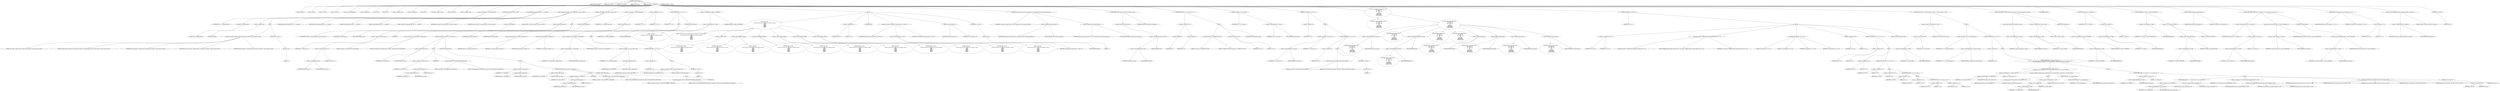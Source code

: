 digraph hostapd_notif_assoc {  
"1000115" [label = "(METHOD,hostapd_notif_assoc)" ]
"1000116" [label = "(PARAM,hostapd_data *hapd)" ]
"1000117" [label = "(PARAM,const u8 *addr)" ]
"1000118" [label = "(PARAM,const u8 *req_ies)" ]
"1000119" [label = "(PARAM,size_t req_ies_len)" ]
"1000120" [label = "(PARAM,int reassoc)" ]
"1000121" [label = "(BLOCK,,)" ]
"1000122" [label = "(LOCAL,v9: const u8 *)" ]
"1000123" [label = "(LOCAL,v10: size_t)" ]
"1000124" [label = "(LOCAL,v11: sta_info *)" ]
"1000125" [label = "(LOCAL,v12: sta_info *)" ]
"1000126" [label = "(LOCAL,v13: wpa_state_machine *)" ]
"1000127" [label = "(LOCAL,v14: unsigned int)" ]
"1000128" [label = "(LOCAL,v15: int)" ]
"1000129" [label = "(LOCAL,v16: int)" ]
"1000130" [label = "(LOCAL,v18: unsigned __int16)" ]
"1000131" [label = "(LOCAL,v19: unsigned int)" ]
"1000132" [label = "(LOCAL,v20: u8 *)" ]
"1000133" [label = "(LOCAL,elems: ieee802_11_elems)" ]
"1000134" [label = "(LOCAL,buf: u8 [ 1064 ])" ]
"1000135" [label = "(LOCAL,v23: unsigned __int64)" ]
"1000136" [label = "(<operator>.assignment,v23 = __readfsqword(0x28u))" ]
"1000137" [label = "(IDENTIFIER,v23,v23 = __readfsqword(0x28u))" ]
"1000138" [label = "(__readfsqword,__readfsqword(0x28u))" ]
"1000139" [label = "(LITERAL,0x28u,__readfsqword(0x28u))" ]
"1000140" [label = "(CONTROL_STRUCTURE,if ( !addr ),if ( !addr ))" ]
"1000141" [label = "(<operator>.logicalNot,!addr)" ]
"1000142" [label = "(IDENTIFIER,addr,!addr)" ]
"1000143" [label = "(BLOCK,,)" ]
"1000144" [label = "(wpa_printf,wpa_printf(2, \"hostapd_notif_assoc: Skip event with no address\", req_ies, req_ies_len, reassoc))" ]
"1000145" [label = "(LITERAL,2,wpa_printf(2, \"hostapd_notif_assoc: Skip event with no address\", req_ies, req_ies_len, reassoc))" ]
"1000146" [label = "(LITERAL,\"hostapd_notif_assoc: Skip event with no address\",wpa_printf(2, \"hostapd_notif_assoc: Skip event with no address\", req_ies, req_ies_len, reassoc))" ]
"1000147" [label = "(IDENTIFIER,req_ies,wpa_printf(2, \"hostapd_notif_assoc: Skip event with no address\", req_ies, req_ies_len, reassoc))" ]
"1000148" [label = "(IDENTIFIER,req_ies_len,wpa_printf(2, \"hostapd_notif_assoc: Skip event with no address\", req_ies, req_ies_len, reassoc))" ]
"1000149" [label = "(IDENTIFIER,reassoc,wpa_printf(2, \"hostapd_notif_assoc: Skip event with no address\", req_ies, req_ies_len, reassoc))" ]
"1000150" [label = "(RETURN,return -1;,return -1;)" ]
"1000151" [label = "(<operator>.minus,-1)" ]
"1000152" [label = "(LITERAL,1,-1)" ]
"1000153" [label = "(hostapd_logger,hostapd_logger(hapd, addr, 1u, 2, \"associated\"))" ]
"1000154" [label = "(IDENTIFIER,hapd,hostapd_logger(hapd, addr, 1u, 2, \"associated\"))" ]
"1000155" [label = "(IDENTIFIER,addr,hostapd_logger(hapd, addr, 1u, 2, \"associated\"))" ]
"1000156" [label = "(LITERAL,1u,hostapd_logger(hapd, addr, 1u, 2, \"associated\"))" ]
"1000157" [label = "(LITERAL,2,hostapd_logger(hapd, addr, 1u, 2, \"associated\"))" ]
"1000158" [label = "(LITERAL,\"associated\",hostapd_logger(hapd, addr, 1u, 2, \"associated\"))" ]
"1000159" [label = "(ieee802_11_parse_elems,ieee802_11_parse_elems(req_ies, req_ies_len, &elems, 0))" ]
"1000160" [label = "(IDENTIFIER,req_ies,ieee802_11_parse_elems(req_ies, req_ies_len, &elems, 0))" ]
"1000161" [label = "(IDENTIFIER,req_ies_len,ieee802_11_parse_elems(req_ies, req_ies_len, &elems, 0))" ]
"1000162" [label = "(<operator>.addressOf,&elems)" ]
"1000163" [label = "(IDENTIFIER,elems,ieee802_11_parse_elems(req_ies, req_ies_len, &elems, 0))" ]
"1000164" [label = "(LITERAL,0,ieee802_11_parse_elems(req_ies, req_ies_len, &elems, 0))" ]
"1000165" [label = "(CONTROL_STRUCTURE,if ( elems.wps_ie ),if ( elems.wps_ie ))" ]
"1000166" [label = "(<operator>.fieldAccess,elems.wps_ie)" ]
"1000167" [label = "(IDENTIFIER,elems,if ( elems.wps_ie ))" ]
"1000168" [label = "(FIELD_IDENTIFIER,wps_ie,wps_ie)" ]
"1000169" [label = "(BLOCK,,)" ]
"1000170" [label = "(<operator>.assignment,v9 = elems.wps_ie - 2)" ]
"1000171" [label = "(IDENTIFIER,v9,v9 = elems.wps_ie - 2)" ]
"1000172" [label = "(<operator>.subtraction,elems.wps_ie - 2)" ]
"1000173" [label = "(<operator>.fieldAccess,elems.wps_ie)" ]
"1000174" [label = "(IDENTIFIER,elems,elems.wps_ie - 2)" ]
"1000175" [label = "(FIELD_IDENTIFIER,wps_ie,wps_ie)" ]
"1000176" [label = "(LITERAL,2,elems.wps_ie - 2)" ]
"1000177" [label = "(IDENTIFIER,L,)" ]
"1000178" [label = "(wpa_printf,wpa_printf(2, \"STA included WPS IE in (Re)AssocReq\"))" ]
"1000179" [label = "(LITERAL,2,wpa_printf(2, \"STA included WPS IE in (Re)AssocReq\"))" ]
"1000180" [label = "(LITERAL,\"STA included WPS IE in (Re)AssocReq\",wpa_printf(2, \"STA included WPS IE in (Re)AssocReq\"))" ]
"1000181" [label = "(CONTROL_STRUCTURE,else,else)" ]
"1000182" [label = "(CONTROL_STRUCTURE,if ( elems.rsn_ie ),if ( elems.rsn_ie ))" ]
"1000183" [label = "(<operator>.fieldAccess,elems.rsn_ie)" ]
"1000184" [label = "(IDENTIFIER,elems,if ( elems.rsn_ie ))" ]
"1000185" [label = "(FIELD_IDENTIFIER,rsn_ie,rsn_ie)" ]
"1000186" [label = "(BLOCK,,)" ]
"1000187" [label = "(<operator>.assignment,v9 = elems.rsn_ie - 2)" ]
"1000188" [label = "(IDENTIFIER,v9,v9 = elems.rsn_ie - 2)" ]
"1000189" [label = "(<operator>.subtraction,elems.rsn_ie - 2)" ]
"1000190" [label = "(<operator>.fieldAccess,elems.rsn_ie)" ]
"1000191" [label = "(IDENTIFIER,elems,elems.rsn_ie - 2)" ]
"1000192" [label = "(FIELD_IDENTIFIER,rsn_ie,rsn_ie)" ]
"1000193" [label = "(LITERAL,2,elems.rsn_ie - 2)" ]
"1000194" [label = "(IDENTIFIER,L,)" ]
"1000195" [label = "(wpa_printf,wpa_printf(2, \"STA included RSN IE in (Re)AssocReq\"))" ]
"1000196" [label = "(LITERAL,2,wpa_printf(2, \"STA included RSN IE in (Re)AssocReq\"))" ]
"1000197" [label = "(LITERAL,\"STA included RSN IE in (Re)AssocReq\",wpa_printf(2, \"STA included RSN IE in (Re)AssocReq\"))" ]
"1000198" [label = "(CONTROL_STRUCTURE,else,else)" ]
"1000199" [label = "(BLOCK,,)" ]
"1000200" [label = "(<operator>.assignment,v9 = elems.wpa_ie)" ]
"1000201" [label = "(IDENTIFIER,v9,v9 = elems.wpa_ie)" ]
"1000202" [label = "(<operator>.fieldAccess,elems.wpa_ie)" ]
"1000203" [label = "(IDENTIFIER,elems,v9 = elems.wpa_ie)" ]
"1000204" [label = "(FIELD_IDENTIFIER,wpa_ie,wpa_ie)" ]
"1000205" [label = "(CONTROL_STRUCTURE,if ( elems.wpa_ie ),if ( elems.wpa_ie ))" ]
"1000206" [label = "(<operator>.fieldAccess,elems.wpa_ie)" ]
"1000207" [label = "(IDENTIFIER,elems,if ( elems.wpa_ie ))" ]
"1000208" [label = "(FIELD_IDENTIFIER,wpa_ie,wpa_ie)" ]
"1000209" [label = "(BLOCK,,)" ]
"1000210" [label = "(<operator>.assignment,v9 = elems.wpa_ie - 2)" ]
"1000211" [label = "(IDENTIFIER,v9,v9 = elems.wpa_ie - 2)" ]
"1000212" [label = "(<operator>.subtraction,elems.wpa_ie - 2)" ]
"1000213" [label = "(<operator>.fieldAccess,elems.wpa_ie)" ]
"1000214" [label = "(IDENTIFIER,elems,elems.wpa_ie - 2)" ]
"1000215" [label = "(FIELD_IDENTIFIER,wpa_ie,wpa_ie)" ]
"1000216" [label = "(LITERAL,2,elems.wpa_ie - 2)" ]
"1000217" [label = "(IDENTIFIER,L,)" ]
"1000218" [label = "(wpa_printf,wpa_printf(2, \"STA included WPA IE in (Re)AssocReq\"))" ]
"1000219" [label = "(LITERAL,2,wpa_printf(2, \"STA included WPA IE in (Re)AssocReq\"))" ]
"1000220" [label = "(LITERAL,\"STA included WPA IE in (Re)AssocReq\",wpa_printf(2, \"STA included WPA IE in (Re)AssocReq\"))" ]
"1000221" [label = "(CONTROL_STRUCTURE,else,else)" ]
"1000222" [label = "(BLOCK,,)" ]
"1000223" [label = "(wpa_printf,wpa_printf(2, \"STA did not include WPS/RSN/WPA IE in (Re)AssocReq\"))" ]
"1000224" [label = "(LITERAL,2,wpa_printf(2, \"STA did not include WPS/RSN/WPA IE in (Re)AssocReq\"))" ]
"1000225" [label = "(LITERAL,\"STA did not include WPS/RSN/WPA IE in (Re)AssocReq\",wpa_printf(2, \"STA did not include WPS/RSN/WPA IE in (Re)AssocReq\"))" ]
"1000226" [label = "(IDENTIFIER,L,)" ]
"1000227" [label = "(<operator>.assignment,v11 = ap_get_sta(hapd, addr))" ]
"1000228" [label = "(IDENTIFIER,v11,v11 = ap_get_sta(hapd, addr))" ]
"1000229" [label = "(ap_get_sta,ap_get_sta(hapd, addr))" ]
"1000230" [label = "(IDENTIFIER,hapd,ap_get_sta(hapd, addr))" ]
"1000231" [label = "(IDENTIFIER,addr,ap_get_sta(hapd, addr))" ]
"1000232" [label = "(<operator>.assignment,v12 = v11)" ]
"1000233" [label = "(IDENTIFIER,v12,v12 = v11)" ]
"1000234" [label = "(IDENTIFIER,v11,v12 = v11)" ]
"1000235" [label = "(CONTROL_STRUCTURE,if ( v11 ),if ( v11 ))" ]
"1000236" [label = "(IDENTIFIER,v11,if ( v11 ))" ]
"1000237" [label = "(BLOCK,,)" ]
"1000238" [label = "(ap_sta_no_session_timeout,ap_sta_no_session_timeout(hapd, v11))" ]
"1000239" [label = "(IDENTIFIER,hapd,ap_sta_no_session_timeout(hapd, v11))" ]
"1000240" [label = "(IDENTIFIER,v11,ap_sta_no_session_timeout(hapd, v11))" ]
"1000241" [label = "(accounting_sta_stop,accounting_sta_stop(hapd, v12))" ]
"1000242" [label = "(IDENTIFIER,hapd,accounting_sta_stop(hapd, v12))" ]
"1000243" [label = "(IDENTIFIER,v12,accounting_sta_stop(hapd, v12))" ]
"1000244" [label = "(<operator>.assignment,v12->timeout_next = STA_NULLFUNC)" ]
"1000245" [label = "(<operator>.indirectFieldAccess,v12->timeout_next)" ]
"1000246" [label = "(IDENTIFIER,v12,v12->timeout_next = STA_NULLFUNC)" ]
"1000247" [label = "(FIELD_IDENTIFIER,timeout_next,timeout_next)" ]
"1000248" [label = "(IDENTIFIER,STA_NULLFUNC,v12->timeout_next = STA_NULLFUNC)" ]
"1000249" [label = "(CONTROL_STRUCTURE,else,else)" ]
"1000250" [label = "(BLOCK,,)" ]
"1000251" [label = "(<operator>.assignment,v12 = ap_sta_add(hapd, addr))" ]
"1000252" [label = "(IDENTIFIER,v12,v12 = ap_sta_add(hapd, addr))" ]
"1000253" [label = "(ap_sta_add,ap_sta_add(hapd, addr))" ]
"1000254" [label = "(IDENTIFIER,hapd,ap_sta_add(hapd, addr))" ]
"1000255" [label = "(IDENTIFIER,addr,ap_sta_add(hapd, addr))" ]
"1000256" [label = "(CONTROL_STRUCTURE,if ( !v12 ),if ( !v12 ))" ]
"1000257" [label = "(<operator>.logicalNot,!v12)" ]
"1000258" [label = "(IDENTIFIER,v12,!v12)" ]
"1000259" [label = "(BLOCK,,)" ]
"1000260" [label = "(hostapd_drv_sta_disassoc,hostapd_drv_sta_disassoc(hapd, addr, 5))" ]
"1000261" [label = "(IDENTIFIER,hapd,hostapd_drv_sta_disassoc(hapd, addr, 5))" ]
"1000262" [label = "(IDENTIFIER,addr,hostapd_drv_sta_disassoc(hapd, addr, 5))" ]
"1000263" [label = "(LITERAL,5,hostapd_drv_sta_disassoc(hapd, addr, 5))" ]
"1000264" [label = "(RETURN,return -1;,return -1;)" ]
"1000265" [label = "(<operator>.minus,-1)" ]
"1000266" [label = "(LITERAL,1,-1)" ]
"1000267" [label = "(<operators>.assignmentAnd,v12->flags &= 0xFFFECFFF)" ]
"1000268" [label = "(<operator>.indirectFieldAccess,v12->flags)" ]
"1000269" [label = "(IDENTIFIER,v12,v12->flags &= 0xFFFECFFF)" ]
"1000270" [label = "(FIELD_IDENTIFIER,flags,flags)" ]
"1000271" [label = "(LITERAL,0xFFFECFFF,v12->flags &= 0xFFFECFFF)" ]
"1000272" [label = "(BLOCK,,)" ]
"1000273" [label = "(wpa_printf,wpa_printf(\n      3,\n      \"STA %02x:%02x:%02x:%02x:%02x:%02x not allowed to connect\",\n      *addr,\n      addr[1],\n      addr[2],\n      addr[3],\n      addr[4],\n      addr[5]))" ]
"1000274" [label = "(LITERAL,3,wpa_printf(\n      3,\n      \"STA %02x:%02x:%02x:%02x:%02x:%02x not allowed to connect\",\n      *addr,\n      addr[1],\n      addr[2],\n      addr[3],\n      addr[4],\n      addr[5]))" ]
"1000275" [label = "(LITERAL,\"STA %02x:%02x:%02x:%02x:%02x:%02x not allowed to connect\",wpa_printf(\n      3,\n      \"STA %02x:%02x:%02x:%02x:%02x:%02x not allowed to connect\",\n      *addr,\n      addr[1],\n      addr[2],\n      addr[3],\n      addr[4],\n      addr[5]))" ]
"1000276" [label = "(<operator>.indirection,*addr)" ]
"1000277" [label = "(IDENTIFIER,addr,wpa_printf(\n      3,\n      \"STA %02x:%02x:%02x:%02x:%02x:%02x not allowed to connect\",\n      *addr,\n      addr[1],\n      addr[2],\n      addr[3],\n      addr[4],\n      addr[5]))" ]
"1000278" [label = "(<operator>.indirectIndexAccess,addr[1])" ]
"1000279" [label = "(IDENTIFIER,addr,wpa_printf(\n      3,\n      \"STA %02x:%02x:%02x:%02x:%02x:%02x not allowed to connect\",\n      *addr,\n      addr[1],\n      addr[2],\n      addr[3],\n      addr[4],\n      addr[5]))" ]
"1000280" [label = "(LITERAL,1,wpa_printf(\n      3,\n      \"STA %02x:%02x:%02x:%02x:%02x:%02x not allowed to connect\",\n      *addr,\n      addr[1],\n      addr[2],\n      addr[3],\n      addr[4],\n      addr[5]))" ]
"1000281" [label = "(<operator>.indirectIndexAccess,addr[2])" ]
"1000282" [label = "(IDENTIFIER,addr,wpa_printf(\n      3,\n      \"STA %02x:%02x:%02x:%02x:%02x:%02x not allowed to connect\",\n      *addr,\n      addr[1],\n      addr[2],\n      addr[3],\n      addr[4],\n      addr[5]))" ]
"1000283" [label = "(LITERAL,2,wpa_printf(\n      3,\n      \"STA %02x:%02x:%02x:%02x:%02x:%02x not allowed to connect\",\n      *addr,\n      addr[1],\n      addr[2],\n      addr[3],\n      addr[4],\n      addr[5]))" ]
"1000284" [label = "(<operator>.indirectIndexAccess,addr[3])" ]
"1000285" [label = "(IDENTIFIER,addr,wpa_printf(\n      3,\n      \"STA %02x:%02x:%02x:%02x:%02x:%02x not allowed to connect\",\n      *addr,\n      addr[1],\n      addr[2],\n      addr[3],\n      addr[4],\n      addr[5]))" ]
"1000286" [label = "(LITERAL,3,wpa_printf(\n      3,\n      \"STA %02x:%02x:%02x:%02x:%02x:%02x not allowed to connect\",\n      *addr,\n      addr[1],\n      addr[2],\n      addr[3],\n      addr[4],\n      addr[5]))" ]
"1000287" [label = "(<operator>.indirectIndexAccess,addr[4])" ]
"1000288" [label = "(IDENTIFIER,addr,wpa_printf(\n      3,\n      \"STA %02x:%02x:%02x:%02x:%02x:%02x not allowed to connect\",\n      *addr,\n      addr[1],\n      addr[2],\n      addr[3],\n      addr[4],\n      addr[5]))" ]
"1000289" [label = "(LITERAL,4,wpa_printf(\n      3,\n      \"STA %02x:%02x:%02x:%02x:%02x:%02x not allowed to connect\",\n      *addr,\n      addr[1],\n      addr[2],\n      addr[3],\n      addr[4],\n      addr[5]))" ]
"1000290" [label = "(<operator>.indirectIndexAccess,addr[5])" ]
"1000291" [label = "(IDENTIFIER,addr,wpa_printf(\n      3,\n      \"STA %02x:%02x:%02x:%02x:%02x:%02x not allowed to connect\",\n      *addr,\n      addr[1],\n      addr[2],\n      addr[3],\n      addr[4],\n      addr[5]))" ]
"1000292" [label = "(LITERAL,5,wpa_printf(\n      3,\n      \"STA %02x:%02x:%02x:%02x:%02x:%02x not allowed to connect\",\n      *addr,\n      addr[1],\n      addr[2],\n      addr[3],\n      addr[4],\n      addr[5]))" ]
"1000293" [label = "(<operator>.assignment,v18 = 1)" ]
"1000294" [label = "(IDENTIFIER,v18,v18 = 1)" ]
"1000295" [label = "(LITERAL,1,v18 = 1)" ]
"1000296" [label = "(JUMP_TARGET,fail)" ]
"1000297" [label = "(hostapd_drv_sta_disassoc,hostapd_drv_sta_disassoc(hapd, v12->addr, v18))" ]
"1000298" [label = "(IDENTIFIER,hapd,hostapd_drv_sta_disassoc(hapd, v12->addr, v18))" ]
"1000299" [label = "(<operator>.indirectFieldAccess,v12->addr)" ]
"1000300" [label = "(IDENTIFIER,v12,hostapd_drv_sta_disassoc(hapd, v12->addr, v18))" ]
"1000301" [label = "(FIELD_IDENTIFIER,addr,addr)" ]
"1000302" [label = "(IDENTIFIER,v18,hostapd_drv_sta_disassoc(hapd, v12->addr, v18))" ]
"1000303" [label = "(ap_free_sta,ap_free_sta(hapd, v12))" ]
"1000304" [label = "(IDENTIFIER,hapd,ap_free_sta(hapd, v12))" ]
"1000305" [label = "(IDENTIFIER,v12,ap_free_sta(hapd, v12))" ]
"1000306" [label = "(RETURN,return -1;,return -1;)" ]
"1000307" [label = "(<operator>.minus,-1)" ]
"1000308" [label = "(LITERAL,1,-1)" ]
"1000309" [label = "(ap_copy_sta_supp_op_classes,ap_copy_sta_supp_op_classes(v12, elems.supp_op_classes, elems.supp_op_classes_len))" ]
"1000310" [label = "(IDENTIFIER,v12,ap_copy_sta_supp_op_classes(v12, elems.supp_op_classes, elems.supp_op_classes_len))" ]
"1000311" [label = "(<operator>.fieldAccess,elems.supp_op_classes)" ]
"1000312" [label = "(IDENTIFIER,elems,ap_copy_sta_supp_op_classes(v12, elems.supp_op_classes, elems.supp_op_classes_len))" ]
"1000313" [label = "(FIELD_IDENTIFIER,supp_op_classes,supp_op_classes)" ]
"1000314" [label = "(<operator>.fieldAccess,elems.supp_op_classes_len)" ]
"1000315" [label = "(IDENTIFIER,elems,ap_copy_sta_supp_op_classes(v12, elems.supp_op_classes, elems.supp_op_classes_len))" ]
"1000316" [label = "(FIELD_IDENTIFIER,supp_op_classes_len,supp_op_classes_len)" ]
"1000317" [label = "(CONTROL_STRUCTURE,if ( !hapd->conf->wpa ),if ( !hapd->conf->wpa ))" ]
"1000318" [label = "(<operator>.logicalNot,!hapd->conf->wpa)" ]
"1000319" [label = "(<operator>.indirectFieldAccess,hapd->conf->wpa)" ]
"1000320" [label = "(<operator>.indirectFieldAccess,hapd->conf)" ]
"1000321" [label = "(IDENTIFIER,hapd,!hapd->conf->wpa)" ]
"1000322" [label = "(FIELD_IDENTIFIER,conf,conf)" ]
"1000323" [label = "(FIELD_IDENTIFIER,wpa,wpa)" ]
"1000324" [label = "(CONTROL_STRUCTURE,goto LABEL_16;,goto LABEL_16;)" ]
"1000325" [label = "(CONTROL_STRUCTURE,if ( !v9 || !v10 ),if ( !v9 || !v10 ))" ]
"1000326" [label = "(<operator>.logicalOr,!v9 || !v10)" ]
"1000327" [label = "(<operator>.logicalNot,!v9)" ]
"1000328" [label = "(IDENTIFIER,v9,!v9)" ]
"1000329" [label = "(<operator>.logicalNot,!v10)" ]
"1000330" [label = "(IDENTIFIER,v10,!v10)" ]
"1000331" [label = "(BLOCK,,)" ]
"1000332" [label = "(wpa_printf,wpa_printf(2, \"No WPA/RSN IE from STA\"))" ]
"1000333" [label = "(LITERAL,2,wpa_printf(2, \"No WPA/RSN IE from STA\"))" ]
"1000334" [label = "(LITERAL,\"No WPA/RSN IE from STA\",wpa_printf(2, \"No WPA/RSN IE from STA\"))" ]
"1000335" [label = "(<operator>.assignment,v18 = 13)" ]
"1000336" [label = "(IDENTIFIER,v18,v18 = 13)" ]
"1000337" [label = "(LITERAL,13,v18 = 13)" ]
"1000338" [label = "(CONTROL_STRUCTURE,goto fail;,goto fail;)" ]
"1000339" [label = "(<operator>.assignment,v13 = v12->wpa_sm)" ]
"1000340" [label = "(IDENTIFIER,v13,v13 = v12->wpa_sm)" ]
"1000341" [label = "(<operator>.indirectFieldAccess,v12->wpa_sm)" ]
"1000342" [label = "(IDENTIFIER,v12,v13 = v12->wpa_sm)" ]
"1000343" [label = "(FIELD_IDENTIFIER,wpa_sm,wpa_sm)" ]
"1000344" [label = "(CONTROL_STRUCTURE,if ( !v13 ),if ( !v13 ))" ]
"1000345" [label = "(<operator>.logicalNot,!v13)" ]
"1000346" [label = "(IDENTIFIER,v13,!v13)" ]
"1000347" [label = "(BLOCK,,)" ]
"1000348" [label = "(<operator>.assignment,v12->wpa_sm = v13)" ]
"1000349" [label = "(<operator>.indirectFieldAccess,v12->wpa_sm)" ]
"1000350" [label = "(IDENTIFIER,v12,v12->wpa_sm = v13)" ]
"1000351" [label = "(FIELD_IDENTIFIER,wpa_sm,wpa_sm)" ]
"1000352" [label = "(IDENTIFIER,v13,v12->wpa_sm = v13)" ]
"1000353" [label = "(CONTROL_STRUCTURE,if ( !v13 ),if ( !v13 ))" ]
"1000354" [label = "(<operator>.logicalNot,!v13)" ]
"1000355" [label = "(IDENTIFIER,v13,!v13)" ]
"1000356" [label = "(BLOCK,,)" ]
"1000357" [label = "(wpa_printf,wpa_printf(5, \"Failed to initialize WPA state machine\"))" ]
"1000358" [label = "(LITERAL,5,wpa_printf(5, \"Failed to initialize WPA state machine\"))" ]
"1000359" [label = "(LITERAL,\"Failed to initialize WPA state machine\",wpa_printf(5, \"Failed to initialize WPA state machine\"))" ]
"1000360" [label = "(RETURN,return -1;,return -1;)" ]
"1000361" [label = "(<operator>.minus,-1)" ]
"1000362" [label = "(LITERAL,1,-1)" ]
"1000363" [label = "(<operator>.assignment,v14 = wpa_validate_wpa_ie(\n          hapd->wpa_auth,\n          v13,\n          hapd->iface->freq,\n          v9,\n          v10,\n          elems.mdie,\n          elems.mdie_len,\n          elems.owe_dh,\n          elems.owe_dh_len))" ]
"1000364" [label = "(IDENTIFIER,v14,v14 = wpa_validate_wpa_ie(\n          hapd->wpa_auth,\n          v13,\n          hapd->iface->freq,\n          v9,\n          v10,\n          elems.mdie,\n          elems.mdie_len,\n          elems.owe_dh,\n          elems.owe_dh_len))" ]
"1000365" [label = "(wpa_validate_wpa_ie,wpa_validate_wpa_ie(\n          hapd->wpa_auth,\n          v13,\n          hapd->iface->freq,\n          v9,\n          v10,\n          elems.mdie,\n          elems.mdie_len,\n          elems.owe_dh,\n          elems.owe_dh_len))" ]
"1000366" [label = "(<operator>.indirectFieldAccess,hapd->wpa_auth)" ]
"1000367" [label = "(IDENTIFIER,hapd,wpa_validate_wpa_ie(\n          hapd->wpa_auth,\n          v13,\n          hapd->iface->freq,\n          v9,\n          v10,\n          elems.mdie,\n          elems.mdie_len,\n          elems.owe_dh,\n          elems.owe_dh_len))" ]
"1000368" [label = "(FIELD_IDENTIFIER,wpa_auth,wpa_auth)" ]
"1000369" [label = "(IDENTIFIER,v13,wpa_validate_wpa_ie(\n          hapd->wpa_auth,\n          v13,\n          hapd->iface->freq,\n          v9,\n          v10,\n          elems.mdie,\n          elems.mdie_len,\n          elems.owe_dh,\n          elems.owe_dh_len))" ]
"1000370" [label = "(<operator>.indirectFieldAccess,hapd->iface->freq)" ]
"1000371" [label = "(<operator>.indirectFieldAccess,hapd->iface)" ]
"1000372" [label = "(IDENTIFIER,hapd,wpa_validate_wpa_ie(\n          hapd->wpa_auth,\n          v13,\n          hapd->iface->freq,\n          v9,\n          v10,\n          elems.mdie,\n          elems.mdie_len,\n          elems.owe_dh,\n          elems.owe_dh_len))" ]
"1000373" [label = "(FIELD_IDENTIFIER,iface,iface)" ]
"1000374" [label = "(FIELD_IDENTIFIER,freq,freq)" ]
"1000375" [label = "(IDENTIFIER,v9,wpa_validate_wpa_ie(\n          hapd->wpa_auth,\n          v13,\n          hapd->iface->freq,\n          v9,\n          v10,\n          elems.mdie,\n          elems.mdie_len,\n          elems.owe_dh,\n          elems.owe_dh_len))" ]
"1000376" [label = "(IDENTIFIER,v10,wpa_validate_wpa_ie(\n          hapd->wpa_auth,\n          v13,\n          hapd->iface->freq,\n          v9,\n          v10,\n          elems.mdie,\n          elems.mdie_len,\n          elems.owe_dh,\n          elems.owe_dh_len))" ]
"1000377" [label = "(<operator>.fieldAccess,elems.mdie)" ]
"1000378" [label = "(IDENTIFIER,elems,wpa_validate_wpa_ie(\n          hapd->wpa_auth,\n          v13,\n          hapd->iface->freq,\n          v9,\n          v10,\n          elems.mdie,\n          elems.mdie_len,\n          elems.owe_dh,\n          elems.owe_dh_len))" ]
"1000379" [label = "(FIELD_IDENTIFIER,mdie,mdie)" ]
"1000380" [label = "(<operator>.fieldAccess,elems.mdie_len)" ]
"1000381" [label = "(IDENTIFIER,elems,wpa_validate_wpa_ie(\n          hapd->wpa_auth,\n          v13,\n          hapd->iface->freq,\n          v9,\n          v10,\n          elems.mdie,\n          elems.mdie_len,\n          elems.owe_dh,\n          elems.owe_dh_len))" ]
"1000382" [label = "(FIELD_IDENTIFIER,mdie_len,mdie_len)" ]
"1000383" [label = "(<operator>.fieldAccess,elems.owe_dh)" ]
"1000384" [label = "(IDENTIFIER,elems,wpa_validate_wpa_ie(\n          hapd->wpa_auth,\n          v13,\n          hapd->iface->freq,\n          v9,\n          v10,\n          elems.mdie,\n          elems.mdie_len,\n          elems.owe_dh,\n          elems.owe_dh_len))" ]
"1000385" [label = "(FIELD_IDENTIFIER,owe_dh,owe_dh)" ]
"1000386" [label = "(<operator>.fieldAccess,elems.owe_dh_len)" ]
"1000387" [label = "(IDENTIFIER,elems,wpa_validate_wpa_ie(\n          hapd->wpa_auth,\n          v13,\n          hapd->iface->freq,\n          v9,\n          v10,\n          elems.mdie,\n          elems.mdie_len,\n          elems.owe_dh,\n          elems.owe_dh_len))" ]
"1000388" [label = "(FIELD_IDENTIFIER,owe_dh_len,owe_dh_len)" ]
"1000389" [label = "(CONTROL_STRUCTURE,if ( v14 ),if ( v14 ))" ]
"1000390" [label = "(IDENTIFIER,v14,if ( v14 ))" ]
"1000391" [label = "(BLOCK,,)" ]
"1000392" [label = "(<operator>.assignment,v19 = v14)" ]
"1000393" [label = "(IDENTIFIER,v19,v19 = v14)" ]
"1000394" [label = "(IDENTIFIER,v14,v19 = v14)" ]
"1000395" [label = "(wpa_printf,wpa_printf(2, \"WPA/RSN information element rejected? (res %u)\", v14))" ]
"1000396" [label = "(LITERAL,2,wpa_printf(2, \"WPA/RSN information element rejected? (res %u)\", v14))" ]
"1000397" [label = "(LITERAL,\"WPA/RSN information element rejected? (res %u)\",wpa_printf(2, \"WPA/RSN information element rejected? (res %u)\", v14))" ]
"1000398" [label = "(IDENTIFIER,v14,wpa_printf(2, \"WPA/RSN information element rejected? (res %u)\", v14))" ]
"1000399" [label = "(wpa_hexdump,wpa_hexdump(2, \"IE\", v9, v10))" ]
"1000400" [label = "(LITERAL,2,wpa_hexdump(2, \"IE\", v9, v10))" ]
"1000401" [label = "(LITERAL,\"IE\",wpa_hexdump(2, \"IE\", v9, v10))" ]
"1000402" [label = "(IDENTIFIER,v9,wpa_hexdump(2, \"IE\", v9, v10))" ]
"1000403" [label = "(IDENTIFIER,v10,wpa_hexdump(2, \"IE\", v9, v10))" ]
"1000404" [label = "(<operator>.assignment,v18 = 18)" ]
"1000405" [label = "(IDENTIFIER,v18,v18 = 18)" ]
"1000406" [label = "(LITERAL,18,v18 = 18)" ]
"1000407" [label = "(CONTROL_STRUCTURE,if ( v19 != 2 ),if ( v19 != 2 ))" ]
"1000408" [label = "(<operator>.notEquals,v19 != 2)" ]
"1000409" [label = "(IDENTIFIER,v19,v19 != 2)" ]
"1000410" [label = "(LITERAL,2,v19 != 2)" ]
"1000411" [label = "(BLOCK,,)" ]
"1000412" [label = "(<operator>.assignment,v18 = 19)" ]
"1000413" [label = "(IDENTIFIER,v18,v18 = 19)" ]
"1000414" [label = "(LITERAL,19,v18 = 19)" ]
"1000415" [label = "(CONTROL_STRUCTURE,if ( v19 != 3 ),if ( v19 != 3 ))" ]
"1000416" [label = "(<operator>.notEquals,v19 != 3)" ]
"1000417" [label = "(IDENTIFIER,v19,v19 != 3)" ]
"1000418" [label = "(LITERAL,3,v19 != 3)" ]
"1000419" [label = "(BLOCK,,)" ]
"1000420" [label = "(<operator>.assignment,v18 = 20)" ]
"1000421" [label = "(IDENTIFIER,v18,v18 = 20)" ]
"1000422" [label = "(LITERAL,20,v18 = 20)" ]
"1000423" [label = "(CONTROL_STRUCTURE,if ( v19 != 4 ),if ( v19 != 4 ))" ]
"1000424" [label = "(<operator>.notEquals,v19 != 4)" ]
"1000425" [label = "(IDENTIFIER,v19,v19 != 4)" ]
"1000426" [label = "(LITERAL,4,v19 != 4)" ]
"1000427" [label = "(BLOCK,,)" ]
"1000428" [label = "(<operator>.assignment,v18 = 24)" ]
"1000429" [label = "(IDENTIFIER,v18,v18 = 24)" ]
"1000430" [label = "(LITERAL,24,v18 = 24)" ]
"1000431" [label = "(CONTROL_STRUCTURE,if ( v19 != 8 ),if ( v19 != 8 ))" ]
"1000432" [label = "(<operator>.notEquals,v19 != 8)" ]
"1000433" [label = "(IDENTIFIER,v19,v19 != 8)" ]
"1000434" [label = "(LITERAL,8,v19 != 8)" ]
"1000435" [label = "(<operator>.assignment,v18 = 13)" ]
"1000436" [label = "(IDENTIFIER,v18,v18 = 13)" ]
"1000437" [label = "(LITERAL,13,v18 = 13)" ]
"1000438" [label = "(CONTROL_STRUCTURE,goto fail;,goto fail;)" ]
"1000439" [label = "(CONTROL_STRUCTURE,if ( (v12->flags & 0x402) == 1026 ),if ( (v12->flags & 0x402) == 1026 ))" ]
"1000440" [label = "(<operator>.equals,(v12->flags & 0x402) == 1026)" ]
"1000441" [label = "(<operator>.and,v12->flags & 0x402)" ]
"1000442" [label = "(<operator>.indirectFieldAccess,v12->flags)" ]
"1000443" [label = "(IDENTIFIER,v12,v12->flags & 0x402)" ]
"1000444" [label = "(FIELD_IDENTIFIER,flags,flags)" ]
"1000445" [label = "(LITERAL,0x402,v12->flags & 0x402)" ]
"1000446" [label = "(LITERAL,1026,(v12->flags & 0x402) == 1026)" ]
"1000447" [label = "(BLOCK,,)" ]
"1000448" [label = "(<operator>.assignment,v16 = v12->sa_query_timed_out)" ]
"1000449" [label = "(IDENTIFIER,v16,v16 = v12->sa_query_timed_out)" ]
"1000450" [label = "(<operator>.indirectFieldAccess,v12->sa_query_timed_out)" ]
"1000451" [label = "(IDENTIFIER,v12,v16 = v12->sa_query_timed_out)" ]
"1000452" [label = "(FIELD_IDENTIFIER,sa_query_timed_out,sa_query_timed_out)" ]
"1000453" [label = "(CONTROL_STRUCTURE,if ( !v16 ),if ( !v16 ))" ]
"1000454" [label = "(<operator>.logicalNot,!v16)" ]
"1000455" [label = "(IDENTIFIER,v16,!v16)" ]
"1000456" [label = "(BLOCK,,)" ]
"1000457" [label = "(CONTROL_STRUCTURE,if ( v12->sa_query_count <= 0\n        || (ap_check_sa_query_timeout(hapd, v12), (v12->flags & 0x402) == 1026) && !v12->sa_query_timed_out ),if ( v12->sa_query_count <= 0\n        || (ap_check_sa_query_timeout(hapd, v12), (v12->flags & 0x402) == 1026) && !v12->sa_query_timed_out ))" ]
"1000458" [label = "(<operator>.logicalOr,v12->sa_query_count <= 0\n        || (ap_check_sa_query_timeout(hapd, v12), (v12->flags & 0x402) == 1026) && !v12->sa_query_timed_out)" ]
"1000459" [label = "(<operator>.lessEqualsThan,v12->sa_query_count <= 0)" ]
"1000460" [label = "(<operator>.indirectFieldAccess,v12->sa_query_count)" ]
"1000461" [label = "(IDENTIFIER,v12,v12->sa_query_count <= 0)" ]
"1000462" [label = "(FIELD_IDENTIFIER,sa_query_count,sa_query_count)" ]
"1000463" [label = "(LITERAL,0,v12->sa_query_count <= 0)" ]
"1000464" [label = "(<operator>.logicalAnd,(ap_check_sa_query_timeout(hapd, v12), (v12->flags & 0x402) == 1026) && !v12->sa_query_timed_out)" ]
"1000465" [label = "(BLOCK,,)" ]
"1000466" [label = "(ap_check_sa_query_timeout,ap_check_sa_query_timeout(hapd, v12))" ]
"1000467" [label = "(IDENTIFIER,hapd,ap_check_sa_query_timeout(hapd, v12))" ]
"1000468" [label = "(IDENTIFIER,v12,ap_check_sa_query_timeout(hapd, v12))" ]
"1000469" [label = "(<operator>.equals,(v12->flags & 0x402) == 1026)" ]
"1000470" [label = "(<operator>.and,v12->flags & 0x402)" ]
"1000471" [label = "(<operator>.indirectFieldAccess,v12->flags)" ]
"1000472" [label = "(IDENTIFIER,v12,v12->flags & 0x402)" ]
"1000473" [label = "(FIELD_IDENTIFIER,flags,flags)" ]
"1000474" [label = "(LITERAL,0x402,v12->flags & 0x402)" ]
"1000475" [label = "(LITERAL,1026,(v12->flags & 0x402) == 1026)" ]
"1000476" [label = "(<operator>.logicalNot,!v12->sa_query_timed_out)" ]
"1000477" [label = "(<operator>.indirectFieldAccess,v12->sa_query_timed_out)" ]
"1000478" [label = "(IDENTIFIER,v12,!v12->sa_query_timed_out)" ]
"1000479" [label = "(FIELD_IDENTIFIER,sa_query_timed_out,sa_query_timed_out)" ]
"1000480" [label = "(BLOCK,,)" ]
"1000481" [label = "(CONTROL_STRUCTURE,if ( v12->auth_alg != 2 ),if ( v12->auth_alg != 2 ))" ]
"1000482" [label = "(<operator>.notEquals,v12->auth_alg != 2)" ]
"1000483" [label = "(<operator>.indirectFieldAccess,v12->auth_alg)" ]
"1000484" [label = "(IDENTIFIER,v12,v12->auth_alg != 2)" ]
"1000485" [label = "(FIELD_IDENTIFIER,auth_alg,auth_alg)" ]
"1000486" [label = "(LITERAL,2,v12->auth_alg != 2)" ]
"1000487" [label = "(BLOCK,,)" ]
"1000488" [label = "(CONTROL_STRUCTURE,if ( !v12->sa_query_count ),if ( !v12->sa_query_count ))" ]
"1000489" [label = "(<operator>.logicalNot,!v12->sa_query_count)" ]
"1000490" [label = "(<operator>.indirectFieldAccess,v12->sa_query_count)" ]
"1000491" [label = "(IDENTIFIER,v12,!v12->sa_query_count)" ]
"1000492" [label = "(FIELD_IDENTIFIER,sa_query_count,sa_query_count)" ]
"1000493" [label = "(ap_sta_start_sa_query,ap_sta_start_sa_query(hapd, v12))" ]
"1000494" [label = "(IDENTIFIER,hapd,ap_sta_start_sa_query(hapd, v12))" ]
"1000495" [label = "(IDENTIFIER,v12,ap_sta_start_sa_query(hapd, v12))" ]
"1000496" [label = "(<operator>.assignment,v20 = hostapd_eid_assoc_comeback_time(hapd, v12, buf))" ]
"1000497" [label = "(IDENTIFIER,v20,v20 = hostapd_eid_assoc_comeback_time(hapd, v12, buf))" ]
"1000498" [label = "(hostapd_eid_assoc_comeback_time,hostapd_eid_assoc_comeback_time(hapd, v12, buf))" ]
"1000499" [label = "(IDENTIFIER,hapd,hostapd_eid_assoc_comeback_time(hapd, v12, buf))" ]
"1000500" [label = "(IDENTIFIER,v12,hostapd_eid_assoc_comeback_time(hapd, v12, buf))" ]
"1000501" [label = "(IDENTIFIER,buf,hostapd_eid_assoc_comeback_time(hapd, v12, buf))" ]
"1000502" [label = "(hostapd_sta_assoc,hostapd_sta_assoc(hapd, addr, reassoc, 0x1Eu, buf, v20 - buf))" ]
"1000503" [label = "(IDENTIFIER,hapd,hostapd_sta_assoc(hapd, addr, reassoc, 0x1Eu, buf, v20 - buf))" ]
"1000504" [label = "(IDENTIFIER,addr,hostapd_sta_assoc(hapd, addr, reassoc, 0x1Eu, buf, v20 - buf))" ]
"1000505" [label = "(IDENTIFIER,reassoc,hostapd_sta_assoc(hapd, addr, reassoc, 0x1Eu, buf, v20 - buf))" ]
"1000506" [label = "(LITERAL,0x1Eu,hostapd_sta_assoc(hapd, addr, reassoc, 0x1Eu, buf, v20 - buf))" ]
"1000507" [label = "(IDENTIFIER,buf,hostapd_sta_assoc(hapd, addr, reassoc, 0x1Eu, buf, v20 - buf))" ]
"1000508" [label = "(<operator>.subtraction,v20 - buf)" ]
"1000509" [label = "(IDENTIFIER,v20,v20 - buf)" ]
"1000510" [label = "(IDENTIFIER,buf,v20 - buf)" ]
"1000511" [label = "(RETURN,return v16;,return v16;)" ]
"1000512" [label = "(IDENTIFIER,v16,return v16;)" ]
"1000513" [label = "(CONTROL_STRUCTURE,if ( wpa_auth_uses_mfp(v12->wpa_sm) ),if ( wpa_auth_uses_mfp(v12->wpa_sm) ))" ]
"1000514" [label = "(wpa_auth_uses_mfp,wpa_auth_uses_mfp(v12->wpa_sm))" ]
"1000515" [label = "(<operator>.indirectFieldAccess,v12->wpa_sm)" ]
"1000516" [label = "(IDENTIFIER,v12,wpa_auth_uses_mfp(v12->wpa_sm))" ]
"1000517" [label = "(FIELD_IDENTIFIER,wpa_sm,wpa_sm)" ]
"1000518" [label = "(<operators>.assignmentOr,v12->flags |= 0x400u)" ]
"1000519" [label = "(<operator>.indirectFieldAccess,v12->flags)" ]
"1000520" [label = "(IDENTIFIER,v12,v12->flags |= 0x400u)" ]
"1000521" [label = "(FIELD_IDENTIFIER,flags,flags)" ]
"1000522" [label = "(LITERAL,0x400u,v12->flags |= 0x400u)" ]
"1000523" [label = "(CONTROL_STRUCTURE,else,else)" ]
"1000524" [label = "(<operators>.assignmentAnd,v12->flags &= 0xFFFFFBFF)" ]
"1000525" [label = "(<operator>.indirectFieldAccess,v12->flags)" ]
"1000526" [label = "(IDENTIFIER,v12,v12->flags &= 0xFFFFFBFF)" ]
"1000527" [label = "(FIELD_IDENTIFIER,flags,flags)" ]
"1000528" [label = "(LITERAL,0xFFFFFBFF,v12->flags &= 0xFFFFFBFF)" ]
"1000529" [label = "(JUMP_TARGET,LABEL_16)" ]
"1000530" [label = "(<operator>.assignment,v15 = v12->flags & 2)" ]
"1000531" [label = "(IDENTIFIER,v15,v15 = v12->flags & 2)" ]
"1000532" [label = "(<operator>.and,v12->flags & 2)" ]
"1000533" [label = "(<operator>.indirectFieldAccess,v12->flags)" ]
"1000534" [label = "(IDENTIFIER,v12,v12->flags & 2)" ]
"1000535" [label = "(FIELD_IDENTIFIER,flags,flags)" ]
"1000536" [label = "(LITERAL,2,v12->flags & 2)" ]
"1000537" [label = "(<operator>.assignment,v12->flags = v12->flags & 0xFFF7FFFF | 3)" ]
"1000538" [label = "(<operator>.indirectFieldAccess,v12->flags)" ]
"1000539" [label = "(IDENTIFIER,v12,v12->flags = v12->flags & 0xFFF7FFFF | 3)" ]
"1000540" [label = "(FIELD_IDENTIFIER,flags,flags)" ]
"1000541" [label = "(<operator>.or,v12->flags & 0xFFF7FFFF | 3)" ]
"1000542" [label = "(<operator>.and,v12->flags & 0xFFF7FFFF)" ]
"1000543" [label = "(<operator>.indirectFieldAccess,v12->flags)" ]
"1000544" [label = "(IDENTIFIER,v12,v12->flags & 0xFFF7FFFF)" ]
"1000545" [label = "(FIELD_IDENTIFIER,flags,flags)" ]
"1000546" [label = "(LITERAL,0xFFF7FFFF,v12->flags & 0xFFF7FFFF)" ]
"1000547" [label = "(LITERAL,3,v12->flags & 0xFFF7FFFF | 3)" ]
"1000548" [label = "(hostapd_set_sta_flags,hostapd_set_sta_flags(hapd, v12))" ]
"1000549" [label = "(IDENTIFIER,hapd,hostapd_set_sta_flags(hapd, v12))" ]
"1000550" [label = "(IDENTIFIER,v12,hostapd_set_sta_flags(hapd, v12))" ]
"1000551" [label = "(CONTROL_STRUCTURE,if ( reassoc && v12->auth_alg == 2 ),if ( reassoc && v12->auth_alg == 2 ))" ]
"1000552" [label = "(<operator>.logicalAnd,reassoc && v12->auth_alg == 2)" ]
"1000553" [label = "(IDENTIFIER,reassoc,reassoc && v12->auth_alg == 2)" ]
"1000554" [label = "(<operator>.equals,v12->auth_alg == 2)" ]
"1000555" [label = "(<operator>.indirectFieldAccess,v12->auth_alg)" ]
"1000556" [label = "(IDENTIFIER,v12,v12->auth_alg == 2)" ]
"1000557" [label = "(FIELD_IDENTIFIER,auth_alg,auth_alg)" ]
"1000558" [label = "(LITERAL,2,v12->auth_alg == 2)" ]
"1000559" [label = "(wpa_auth_sm_event,wpa_auth_sm_event(v12->wpa_sm, WPA_ASSOC_FT))" ]
"1000560" [label = "(<operator>.indirectFieldAccess,v12->wpa_sm)" ]
"1000561" [label = "(IDENTIFIER,v12,wpa_auth_sm_event(v12->wpa_sm, WPA_ASSOC_FT))" ]
"1000562" [label = "(FIELD_IDENTIFIER,wpa_sm,wpa_sm)" ]
"1000563" [label = "(IDENTIFIER,WPA_ASSOC_FT,wpa_auth_sm_event(v12->wpa_sm, WPA_ASSOC_FT))" ]
"1000564" [label = "(CONTROL_STRUCTURE,else,else)" ]
"1000565" [label = "(wpa_auth_sm_event,wpa_auth_sm_event(v12->wpa_sm, WPA_ASSOC))" ]
"1000566" [label = "(<operator>.indirectFieldAccess,v12->wpa_sm)" ]
"1000567" [label = "(IDENTIFIER,v12,wpa_auth_sm_event(v12->wpa_sm, WPA_ASSOC))" ]
"1000568" [label = "(FIELD_IDENTIFIER,wpa_sm,wpa_sm)" ]
"1000569" [label = "(IDENTIFIER,WPA_ASSOC,wpa_auth_sm_event(v12->wpa_sm, WPA_ASSOC))" ]
"1000570" [label = "(hostapd_new_assoc_sta,hostapd_new_assoc_sta(hapd, v12, v15 != 0))" ]
"1000571" [label = "(IDENTIFIER,hapd,hostapd_new_assoc_sta(hapd, v12, v15 != 0))" ]
"1000572" [label = "(IDENTIFIER,v12,hostapd_new_assoc_sta(hapd, v12, v15 != 0))" ]
"1000573" [label = "(<operator>.notEquals,v15 != 0)" ]
"1000574" [label = "(IDENTIFIER,v15,v15 != 0)" ]
"1000575" [label = "(LITERAL,0,v15 != 0)" ]
"1000576" [label = "(ieee802_1x_notify_port_enabled,ieee802_1x_notify_port_enabled(v12->eapol_sm, 1))" ]
"1000577" [label = "(<operator>.indirectFieldAccess,v12->eapol_sm)" ]
"1000578" [label = "(IDENTIFIER,v12,ieee802_1x_notify_port_enabled(v12->eapol_sm, 1))" ]
"1000579" [label = "(FIELD_IDENTIFIER,eapol_sm,eapol_sm)" ]
"1000580" [label = "(LITERAL,1,ieee802_1x_notify_port_enabled(v12->eapol_sm, 1))" ]
"1000581" [label = "(RETURN,return 0;,return 0;)" ]
"1000582" [label = "(LITERAL,0,return 0;)" ]
"1000583" [label = "(METHOD_RETURN,int __fastcall)" ]
  "1000115" -> "1000116" 
  "1000115" -> "1000117" 
  "1000115" -> "1000118" 
  "1000115" -> "1000119" 
  "1000115" -> "1000120" 
  "1000115" -> "1000121" 
  "1000115" -> "1000583" 
  "1000121" -> "1000122" 
  "1000121" -> "1000123" 
  "1000121" -> "1000124" 
  "1000121" -> "1000125" 
  "1000121" -> "1000126" 
  "1000121" -> "1000127" 
  "1000121" -> "1000128" 
  "1000121" -> "1000129" 
  "1000121" -> "1000130" 
  "1000121" -> "1000131" 
  "1000121" -> "1000132" 
  "1000121" -> "1000133" 
  "1000121" -> "1000134" 
  "1000121" -> "1000135" 
  "1000121" -> "1000136" 
  "1000121" -> "1000140" 
  "1000121" -> "1000153" 
  "1000121" -> "1000159" 
  "1000121" -> "1000165" 
  "1000121" -> "1000227" 
  "1000121" -> "1000232" 
  "1000121" -> "1000235" 
  "1000121" -> "1000267" 
  "1000121" -> "1000272" 
  "1000121" -> "1000309" 
  "1000121" -> "1000317" 
  "1000121" -> "1000325" 
  "1000121" -> "1000339" 
  "1000121" -> "1000344" 
  "1000121" -> "1000363" 
  "1000121" -> "1000389" 
  "1000121" -> "1000439" 
  "1000121" -> "1000513" 
  "1000121" -> "1000529" 
  "1000121" -> "1000530" 
  "1000121" -> "1000537" 
  "1000121" -> "1000548" 
  "1000121" -> "1000551" 
  "1000121" -> "1000570" 
  "1000121" -> "1000576" 
  "1000121" -> "1000581" 
  "1000136" -> "1000137" 
  "1000136" -> "1000138" 
  "1000138" -> "1000139" 
  "1000140" -> "1000141" 
  "1000140" -> "1000143" 
  "1000141" -> "1000142" 
  "1000143" -> "1000144" 
  "1000143" -> "1000150" 
  "1000144" -> "1000145" 
  "1000144" -> "1000146" 
  "1000144" -> "1000147" 
  "1000144" -> "1000148" 
  "1000144" -> "1000149" 
  "1000150" -> "1000151" 
  "1000151" -> "1000152" 
  "1000153" -> "1000154" 
  "1000153" -> "1000155" 
  "1000153" -> "1000156" 
  "1000153" -> "1000157" 
  "1000153" -> "1000158" 
  "1000159" -> "1000160" 
  "1000159" -> "1000161" 
  "1000159" -> "1000162" 
  "1000159" -> "1000164" 
  "1000162" -> "1000163" 
  "1000165" -> "1000166" 
  "1000165" -> "1000169" 
  "1000165" -> "1000181" 
  "1000166" -> "1000167" 
  "1000166" -> "1000168" 
  "1000169" -> "1000170" 
  "1000169" -> "1000177" 
  "1000169" -> "1000178" 
  "1000170" -> "1000171" 
  "1000170" -> "1000172" 
  "1000172" -> "1000173" 
  "1000172" -> "1000176" 
  "1000173" -> "1000174" 
  "1000173" -> "1000175" 
  "1000178" -> "1000179" 
  "1000178" -> "1000180" 
  "1000181" -> "1000182" 
  "1000182" -> "1000183" 
  "1000182" -> "1000186" 
  "1000182" -> "1000198" 
  "1000183" -> "1000184" 
  "1000183" -> "1000185" 
  "1000186" -> "1000187" 
  "1000186" -> "1000194" 
  "1000186" -> "1000195" 
  "1000187" -> "1000188" 
  "1000187" -> "1000189" 
  "1000189" -> "1000190" 
  "1000189" -> "1000193" 
  "1000190" -> "1000191" 
  "1000190" -> "1000192" 
  "1000195" -> "1000196" 
  "1000195" -> "1000197" 
  "1000198" -> "1000199" 
  "1000199" -> "1000200" 
  "1000199" -> "1000205" 
  "1000200" -> "1000201" 
  "1000200" -> "1000202" 
  "1000202" -> "1000203" 
  "1000202" -> "1000204" 
  "1000205" -> "1000206" 
  "1000205" -> "1000209" 
  "1000205" -> "1000221" 
  "1000206" -> "1000207" 
  "1000206" -> "1000208" 
  "1000209" -> "1000210" 
  "1000209" -> "1000217" 
  "1000209" -> "1000218" 
  "1000210" -> "1000211" 
  "1000210" -> "1000212" 
  "1000212" -> "1000213" 
  "1000212" -> "1000216" 
  "1000213" -> "1000214" 
  "1000213" -> "1000215" 
  "1000218" -> "1000219" 
  "1000218" -> "1000220" 
  "1000221" -> "1000222" 
  "1000222" -> "1000223" 
  "1000222" -> "1000226" 
  "1000223" -> "1000224" 
  "1000223" -> "1000225" 
  "1000227" -> "1000228" 
  "1000227" -> "1000229" 
  "1000229" -> "1000230" 
  "1000229" -> "1000231" 
  "1000232" -> "1000233" 
  "1000232" -> "1000234" 
  "1000235" -> "1000236" 
  "1000235" -> "1000237" 
  "1000235" -> "1000249" 
  "1000237" -> "1000238" 
  "1000237" -> "1000241" 
  "1000237" -> "1000244" 
  "1000238" -> "1000239" 
  "1000238" -> "1000240" 
  "1000241" -> "1000242" 
  "1000241" -> "1000243" 
  "1000244" -> "1000245" 
  "1000244" -> "1000248" 
  "1000245" -> "1000246" 
  "1000245" -> "1000247" 
  "1000249" -> "1000250" 
  "1000250" -> "1000251" 
  "1000250" -> "1000256" 
  "1000251" -> "1000252" 
  "1000251" -> "1000253" 
  "1000253" -> "1000254" 
  "1000253" -> "1000255" 
  "1000256" -> "1000257" 
  "1000256" -> "1000259" 
  "1000257" -> "1000258" 
  "1000259" -> "1000260" 
  "1000259" -> "1000264" 
  "1000260" -> "1000261" 
  "1000260" -> "1000262" 
  "1000260" -> "1000263" 
  "1000264" -> "1000265" 
  "1000265" -> "1000266" 
  "1000267" -> "1000268" 
  "1000267" -> "1000271" 
  "1000268" -> "1000269" 
  "1000268" -> "1000270" 
  "1000272" -> "1000273" 
  "1000272" -> "1000293" 
  "1000272" -> "1000296" 
  "1000272" -> "1000297" 
  "1000272" -> "1000303" 
  "1000272" -> "1000306" 
  "1000273" -> "1000274" 
  "1000273" -> "1000275" 
  "1000273" -> "1000276" 
  "1000273" -> "1000278" 
  "1000273" -> "1000281" 
  "1000273" -> "1000284" 
  "1000273" -> "1000287" 
  "1000273" -> "1000290" 
  "1000276" -> "1000277" 
  "1000278" -> "1000279" 
  "1000278" -> "1000280" 
  "1000281" -> "1000282" 
  "1000281" -> "1000283" 
  "1000284" -> "1000285" 
  "1000284" -> "1000286" 
  "1000287" -> "1000288" 
  "1000287" -> "1000289" 
  "1000290" -> "1000291" 
  "1000290" -> "1000292" 
  "1000293" -> "1000294" 
  "1000293" -> "1000295" 
  "1000297" -> "1000298" 
  "1000297" -> "1000299" 
  "1000297" -> "1000302" 
  "1000299" -> "1000300" 
  "1000299" -> "1000301" 
  "1000303" -> "1000304" 
  "1000303" -> "1000305" 
  "1000306" -> "1000307" 
  "1000307" -> "1000308" 
  "1000309" -> "1000310" 
  "1000309" -> "1000311" 
  "1000309" -> "1000314" 
  "1000311" -> "1000312" 
  "1000311" -> "1000313" 
  "1000314" -> "1000315" 
  "1000314" -> "1000316" 
  "1000317" -> "1000318" 
  "1000317" -> "1000324" 
  "1000318" -> "1000319" 
  "1000319" -> "1000320" 
  "1000319" -> "1000323" 
  "1000320" -> "1000321" 
  "1000320" -> "1000322" 
  "1000325" -> "1000326" 
  "1000325" -> "1000331" 
  "1000326" -> "1000327" 
  "1000326" -> "1000329" 
  "1000327" -> "1000328" 
  "1000329" -> "1000330" 
  "1000331" -> "1000332" 
  "1000331" -> "1000335" 
  "1000331" -> "1000338" 
  "1000332" -> "1000333" 
  "1000332" -> "1000334" 
  "1000335" -> "1000336" 
  "1000335" -> "1000337" 
  "1000339" -> "1000340" 
  "1000339" -> "1000341" 
  "1000341" -> "1000342" 
  "1000341" -> "1000343" 
  "1000344" -> "1000345" 
  "1000344" -> "1000347" 
  "1000345" -> "1000346" 
  "1000347" -> "1000348" 
  "1000347" -> "1000353" 
  "1000348" -> "1000349" 
  "1000348" -> "1000352" 
  "1000349" -> "1000350" 
  "1000349" -> "1000351" 
  "1000353" -> "1000354" 
  "1000353" -> "1000356" 
  "1000354" -> "1000355" 
  "1000356" -> "1000357" 
  "1000356" -> "1000360" 
  "1000357" -> "1000358" 
  "1000357" -> "1000359" 
  "1000360" -> "1000361" 
  "1000361" -> "1000362" 
  "1000363" -> "1000364" 
  "1000363" -> "1000365" 
  "1000365" -> "1000366" 
  "1000365" -> "1000369" 
  "1000365" -> "1000370" 
  "1000365" -> "1000375" 
  "1000365" -> "1000376" 
  "1000365" -> "1000377" 
  "1000365" -> "1000380" 
  "1000365" -> "1000383" 
  "1000365" -> "1000386" 
  "1000366" -> "1000367" 
  "1000366" -> "1000368" 
  "1000370" -> "1000371" 
  "1000370" -> "1000374" 
  "1000371" -> "1000372" 
  "1000371" -> "1000373" 
  "1000377" -> "1000378" 
  "1000377" -> "1000379" 
  "1000380" -> "1000381" 
  "1000380" -> "1000382" 
  "1000383" -> "1000384" 
  "1000383" -> "1000385" 
  "1000386" -> "1000387" 
  "1000386" -> "1000388" 
  "1000389" -> "1000390" 
  "1000389" -> "1000391" 
  "1000391" -> "1000392" 
  "1000391" -> "1000395" 
  "1000391" -> "1000399" 
  "1000391" -> "1000404" 
  "1000391" -> "1000407" 
  "1000391" -> "1000438" 
  "1000392" -> "1000393" 
  "1000392" -> "1000394" 
  "1000395" -> "1000396" 
  "1000395" -> "1000397" 
  "1000395" -> "1000398" 
  "1000399" -> "1000400" 
  "1000399" -> "1000401" 
  "1000399" -> "1000402" 
  "1000399" -> "1000403" 
  "1000404" -> "1000405" 
  "1000404" -> "1000406" 
  "1000407" -> "1000408" 
  "1000407" -> "1000411" 
  "1000408" -> "1000409" 
  "1000408" -> "1000410" 
  "1000411" -> "1000412" 
  "1000411" -> "1000415" 
  "1000412" -> "1000413" 
  "1000412" -> "1000414" 
  "1000415" -> "1000416" 
  "1000415" -> "1000419" 
  "1000416" -> "1000417" 
  "1000416" -> "1000418" 
  "1000419" -> "1000420" 
  "1000419" -> "1000423" 
  "1000420" -> "1000421" 
  "1000420" -> "1000422" 
  "1000423" -> "1000424" 
  "1000423" -> "1000427" 
  "1000424" -> "1000425" 
  "1000424" -> "1000426" 
  "1000427" -> "1000428" 
  "1000427" -> "1000431" 
  "1000428" -> "1000429" 
  "1000428" -> "1000430" 
  "1000431" -> "1000432" 
  "1000431" -> "1000435" 
  "1000432" -> "1000433" 
  "1000432" -> "1000434" 
  "1000435" -> "1000436" 
  "1000435" -> "1000437" 
  "1000439" -> "1000440" 
  "1000439" -> "1000447" 
  "1000440" -> "1000441" 
  "1000440" -> "1000446" 
  "1000441" -> "1000442" 
  "1000441" -> "1000445" 
  "1000442" -> "1000443" 
  "1000442" -> "1000444" 
  "1000447" -> "1000448" 
  "1000447" -> "1000453" 
  "1000448" -> "1000449" 
  "1000448" -> "1000450" 
  "1000450" -> "1000451" 
  "1000450" -> "1000452" 
  "1000453" -> "1000454" 
  "1000453" -> "1000456" 
  "1000454" -> "1000455" 
  "1000456" -> "1000457" 
  "1000457" -> "1000458" 
  "1000457" -> "1000480" 
  "1000458" -> "1000459" 
  "1000458" -> "1000464" 
  "1000459" -> "1000460" 
  "1000459" -> "1000463" 
  "1000460" -> "1000461" 
  "1000460" -> "1000462" 
  "1000464" -> "1000465" 
  "1000464" -> "1000476" 
  "1000465" -> "1000466" 
  "1000465" -> "1000469" 
  "1000466" -> "1000467" 
  "1000466" -> "1000468" 
  "1000469" -> "1000470" 
  "1000469" -> "1000475" 
  "1000470" -> "1000471" 
  "1000470" -> "1000474" 
  "1000471" -> "1000472" 
  "1000471" -> "1000473" 
  "1000476" -> "1000477" 
  "1000477" -> "1000478" 
  "1000477" -> "1000479" 
  "1000480" -> "1000481" 
  "1000481" -> "1000482" 
  "1000481" -> "1000487" 
  "1000482" -> "1000483" 
  "1000482" -> "1000486" 
  "1000483" -> "1000484" 
  "1000483" -> "1000485" 
  "1000487" -> "1000488" 
  "1000487" -> "1000496" 
  "1000487" -> "1000502" 
  "1000487" -> "1000511" 
  "1000488" -> "1000489" 
  "1000488" -> "1000493" 
  "1000489" -> "1000490" 
  "1000490" -> "1000491" 
  "1000490" -> "1000492" 
  "1000493" -> "1000494" 
  "1000493" -> "1000495" 
  "1000496" -> "1000497" 
  "1000496" -> "1000498" 
  "1000498" -> "1000499" 
  "1000498" -> "1000500" 
  "1000498" -> "1000501" 
  "1000502" -> "1000503" 
  "1000502" -> "1000504" 
  "1000502" -> "1000505" 
  "1000502" -> "1000506" 
  "1000502" -> "1000507" 
  "1000502" -> "1000508" 
  "1000508" -> "1000509" 
  "1000508" -> "1000510" 
  "1000511" -> "1000512" 
  "1000513" -> "1000514" 
  "1000513" -> "1000518" 
  "1000513" -> "1000523" 
  "1000514" -> "1000515" 
  "1000515" -> "1000516" 
  "1000515" -> "1000517" 
  "1000518" -> "1000519" 
  "1000518" -> "1000522" 
  "1000519" -> "1000520" 
  "1000519" -> "1000521" 
  "1000523" -> "1000524" 
  "1000524" -> "1000525" 
  "1000524" -> "1000528" 
  "1000525" -> "1000526" 
  "1000525" -> "1000527" 
  "1000530" -> "1000531" 
  "1000530" -> "1000532" 
  "1000532" -> "1000533" 
  "1000532" -> "1000536" 
  "1000533" -> "1000534" 
  "1000533" -> "1000535" 
  "1000537" -> "1000538" 
  "1000537" -> "1000541" 
  "1000538" -> "1000539" 
  "1000538" -> "1000540" 
  "1000541" -> "1000542" 
  "1000541" -> "1000547" 
  "1000542" -> "1000543" 
  "1000542" -> "1000546" 
  "1000543" -> "1000544" 
  "1000543" -> "1000545" 
  "1000548" -> "1000549" 
  "1000548" -> "1000550" 
  "1000551" -> "1000552" 
  "1000551" -> "1000559" 
  "1000551" -> "1000564" 
  "1000552" -> "1000553" 
  "1000552" -> "1000554" 
  "1000554" -> "1000555" 
  "1000554" -> "1000558" 
  "1000555" -> "1000556" 
  "1000555" -> "1000557" 
  "1000559" -> "1000560" 
  "1000559" -> "1000563" 
  "1000560" -> "1000561" 
  "1000560" -> "1000562" 
  "1000564" -> "1000565" 
  "1000565" -> "1000566" 
  "1000565" -> "1000569" 
  "1000566" -> "1000567" 
  "1000566" -> "1000568" 
  "1000570" -> "1000571" 
  "1000570" -> "1000572" 
  "1000570" -> "1000573" 
  "1000573" -> "1000574" 
  "1000573" -> "1000575" 
  "1000576" -> "1000577" 
  "1000576" -> "1000580" 
  "1000577" -> "1000578" 
  "1000577" -> "1000579" 
  "1000581" -> "1000582" 
}
